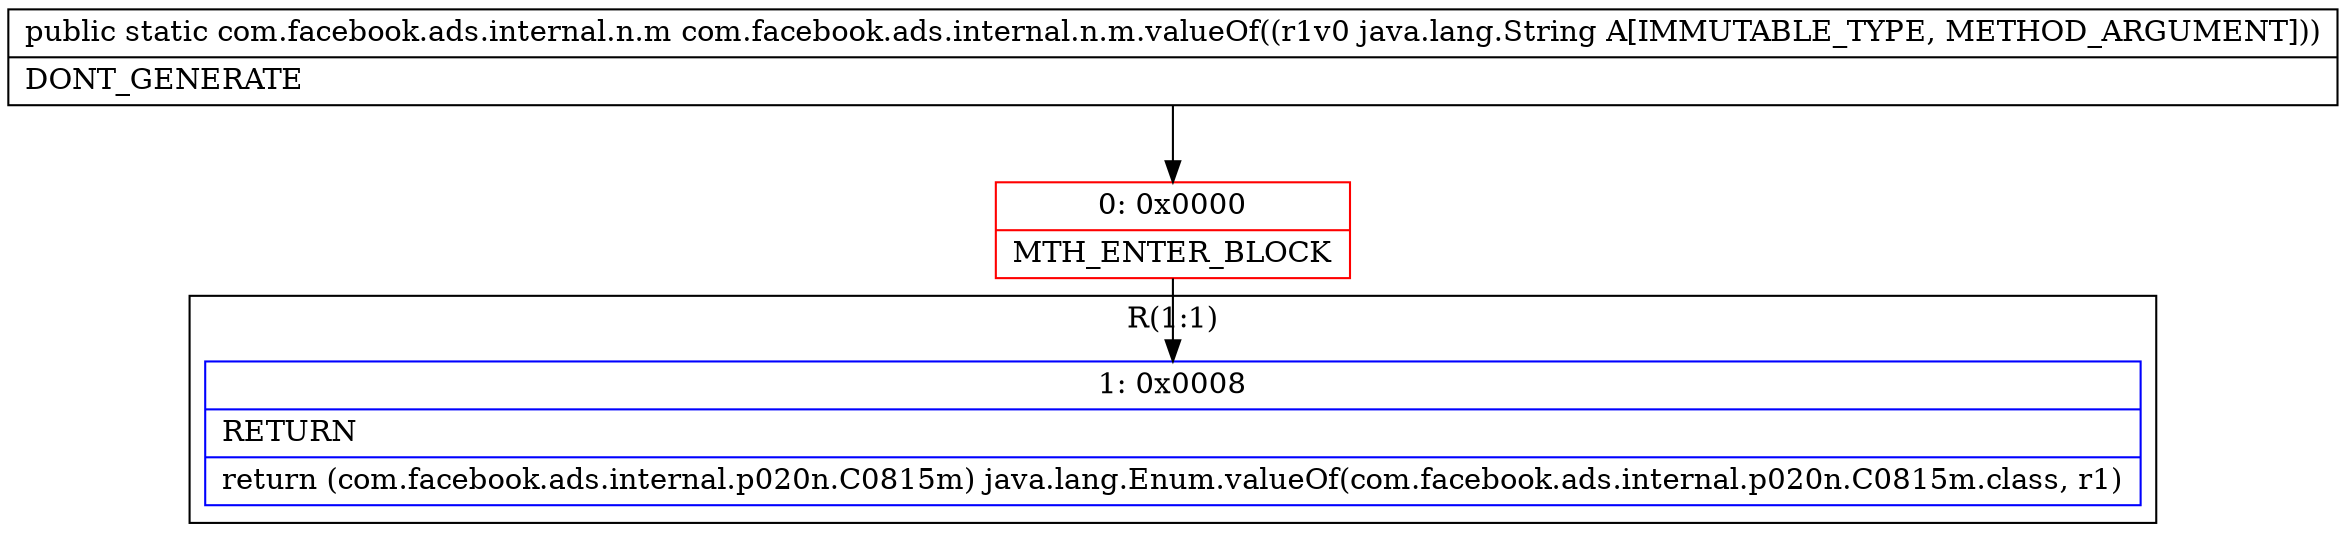 digraph "CFG forcom.facebook.ads.internal.n.m.valueOf(Ljava\/lang\/String;)Lcom\/facebook\/ads\/internal\/n\/m;" {
subgraph cluster_Region_1457463834 {
label = "R(1:1)";
node [shape=record,color=blue];
Node_1 [shape=record,label="{1\:\ 0x0008|RETURN\l|return (com.facebook.ads.internal.p020n.C0815m) java.lang.Enum.valueOf(com.facebook.ads.internal.p020n.C0815m.class, r1)\l}"];
}
Node_0 [shape=record,color=red,label="{0\:\ 0x0000|MTH_ENTER_BLOCK\l}"];
MethodNode[shape=record,label="{public static com.facebook.ads.internal.n.m com.facebook.ads.internal.n.m.valueOf((r1v0 java.lang.String A[IMMUTABLE_TYPE, METHOD_ARGUMENT]))  | DONT_GENERATE\l}"];
MethodNode -> Node_0;
Node_0 -> Node_1;
}

